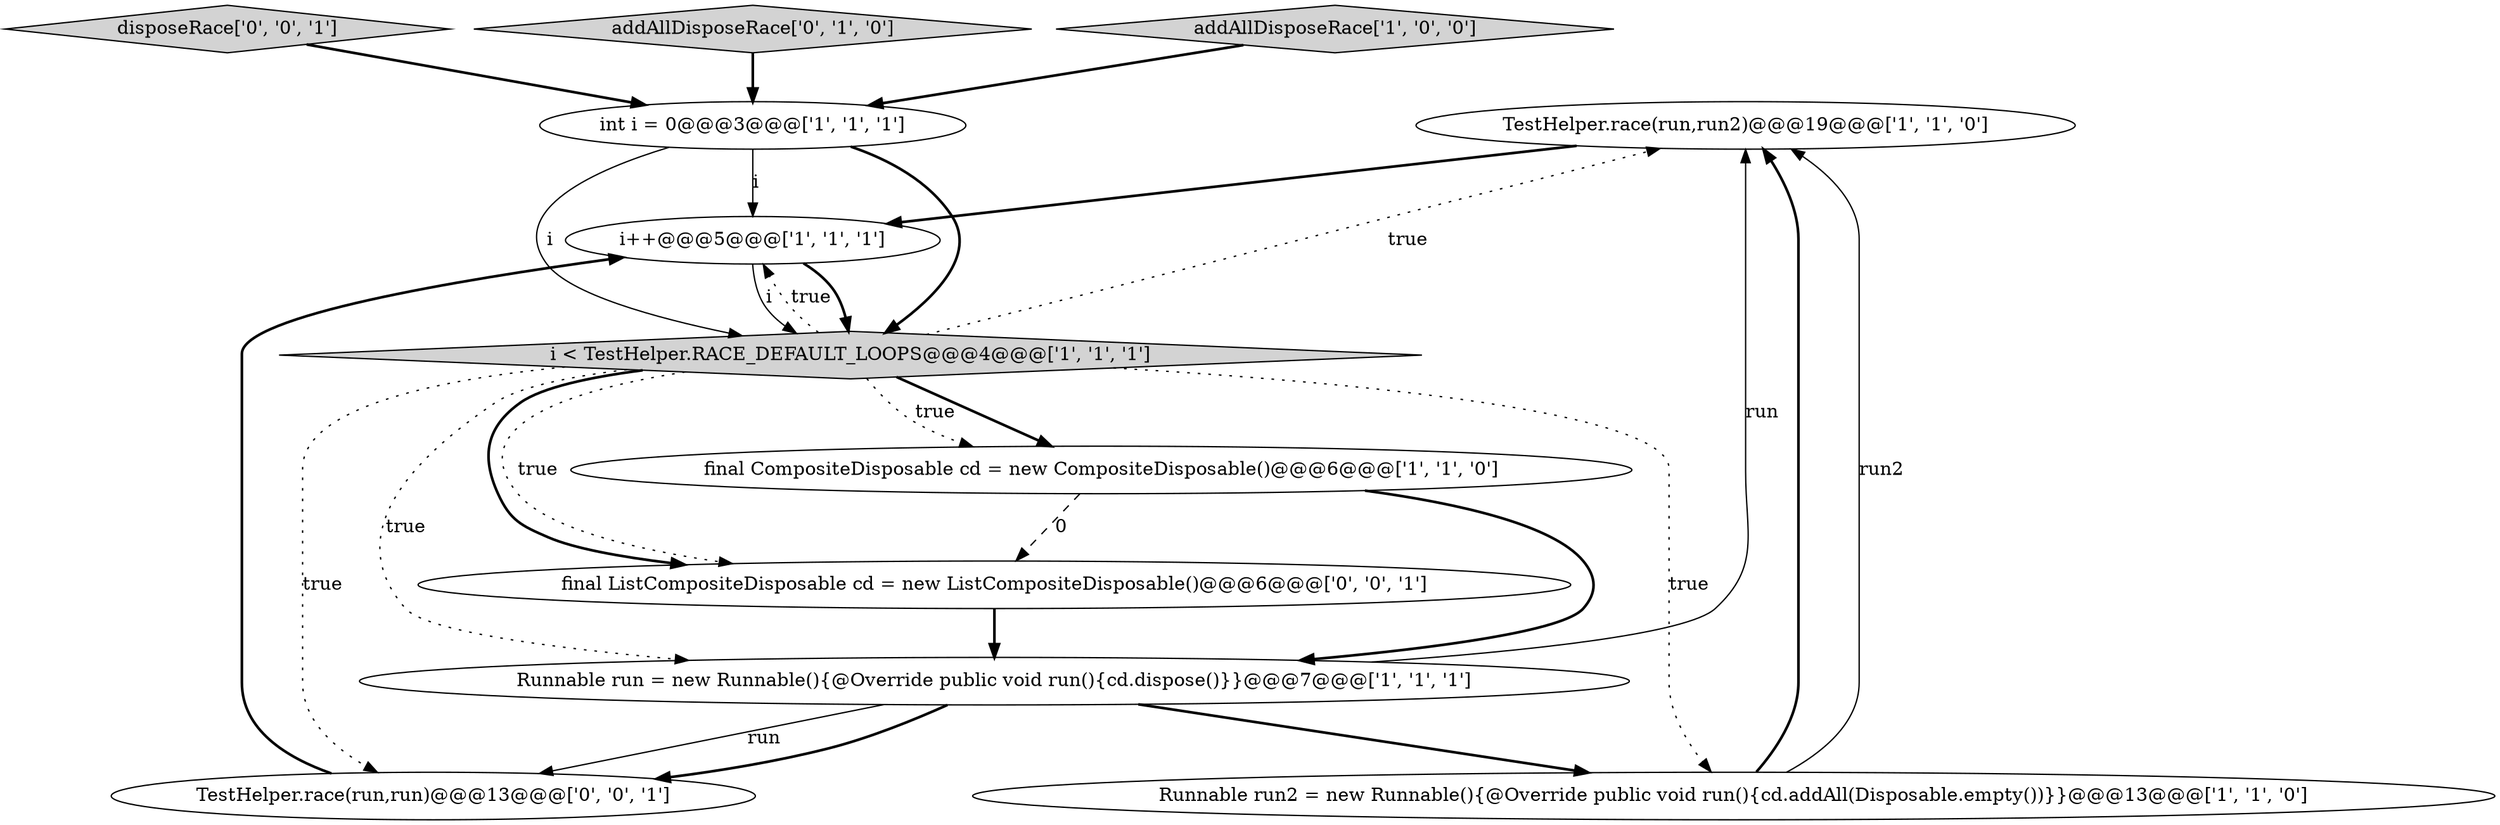 digraph {
6 [style = filled, label = "TestHelper.race(run,run2)@@@19@@@['1', '1', '0']", fillcolor = white, shape = ellipse image = "AAA0AAABBB1BBB"];
9 [style = filled, label = "TestHelper.race(run,run)@@@13@@@['0', '0', '1']", fillcolor = white, shape = ellipse image = "AAA0AAABBB3BBB"];
5 [style = filled, label = "i++@@@5@@@['1', '1', '1']", fillcolor = white, shape = ellipse image = "AAA0AAABBB1BBB"];
4 [style = filled, label = "Runnable run2 = new Runnable(){@Override public void run(){cd.addAll(Disposable.empty())}}@@@13@@@['1', '1', '0']", fillcolor = white, shape = ellipse image = "AAA0AAABBB1BBB"];
3 [style = filled, label = "int i = 0@@@3@@@['1', '1', '1']", fillcolor = white, shape = ellipse image = "AAA0AAABBB1BBB"];
11 [style = filled, label = "disposeRace['0', '0', '1']", fillcolor = lightgray, shape = diamond image = "AAA0AAABBB3BBB"];
8 [style = filled, label = "addAllDisposeRace['0', '1', '0']", fillcolor = lightgray, shape = diamond image = "AAA0AAABBB2BBB"];
7 [style = filled, label = "final CompositeDisposable cd = new CompositeDisposable()@@@6@@@['1', '1', '0']", fillcolor = white, shape = ellipse image = "AAA0AAABBB1BBB"];
2 [style = filled, label = "addAllDisposeRace['1', '0', '0']", fillcolor = lightgray, shape = diamond image = "AAA0AAABBB1BBB"];
10 [style = filled, label = "final ListCompositeDisposable cd = new ListCompositeDisposable()@@@6@@@['0', '0', '1']", fillcolor = white, shape = ellipse image = "AAA0AAABBB3BBB"];
1 [style = filled, label = "Runnable run = new Runnable(){@Override public void run(){cd.dispose()}}@@@7@@@['1', '1', '1']", fillcolor = white, shape = ellipse image = "AAA0AAABBB1BBB"];
0 [style = filled, label = "i < TestHelper.RACE_DEFAULT_LOOPS@@@4@@@['1', '1', '1']", fillcolor = lightgray, shape = diamond image = "AAA0AAABBB1BBB"];
0->10 [style = dotted, label="true"];
1->6 [style = solid, label="run"];
11->3 [style = bold, label=""];
4->6 [style = bold, label=""];
0->6 [style = dotted, label="true"];
0->1 [style = dotted, label="true"];
1->9 [style = bold, label=""];
0->7 [style = bold, label=""];
0->7 [style = dotted, label="true"];
8->3 [style = bold, label=""];
0->5 [style = dotted, label="true"];
2->3 [style = bold, label=""];
0->10 [style = bold, label=""];
10->1 [style = bold, label=""];
5->0 [style = bold, label=""];
0->9 [style = dotted, label="true"];
5->0 [style = solid, label="i"];
3->5 [style = solid, label="i"];
1->9 [style = solid, label="run"];
3->0 [style = bold, label=""];
4->6 [style = solid, label="run2"];
3->0 [style = solid, label="i"];
6->5 [style = bold, label=""];
1->4 [style = bold, label=""];
7->1 [style = bold, label=""];
0->4 [style = dotted, label="true"];
9->5 [style = bold, label=""];
7->10 [style = dashed, label="0"];
}

